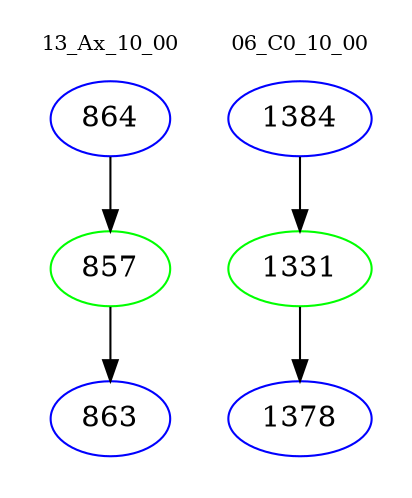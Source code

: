 digraph{
subgraph cluster_0 {
color = white
label = "13_Ax_10_00";
fontsize=10;
T0_864 [label="864", color="blue"]
T0_864 -> T0_857 [color="black"]
T0_857 [label="857", color="green"]
T0_857 -> T0_863 [color="black"]
T0_863 [label="863", color="blue"]
}
subgraph cluster_1 {
color = white
label = "06_C0_10_00";
fontsize=10;
T1_1384 [label="1384", color="blue"]
T1_1384 -> T1_1331 [color="black"]
T1_1331 [label="1331", color="green"]
T1_1331 -> T1_1378 [color="black"]
T1_1378 [label="1378", color="blue"]
}
}
